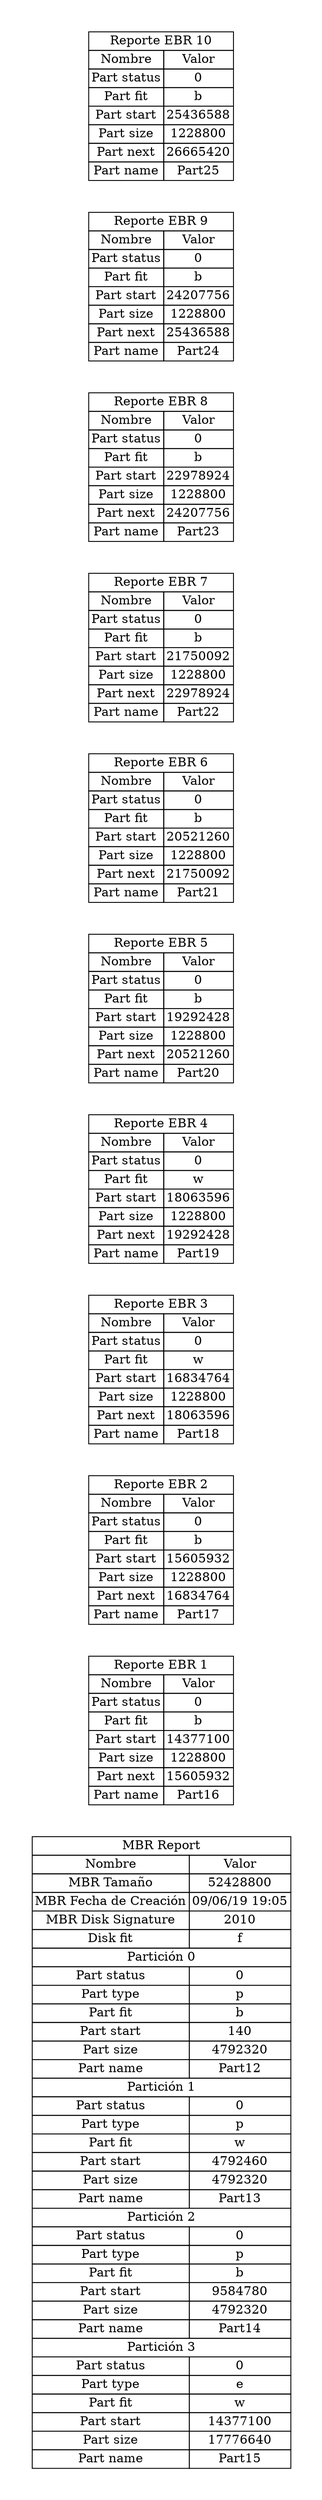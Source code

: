 digraph {
	graph[pad="0.5", nodesep="0.5", ranksep="2"]
	node [shape = plain]
	rankdir = LR
	MBR [label=<
		<table border="0" cellborder="1" cellspacing="0">
			<tr>
				<td colspan="2">MBR Report</td>
			</tr>
			<tr>
				<td>Nombre</td>
				<td>Valor</td>
			</tr>
			<tr>
				<td>MBR Tamaño</td>
				<td>52428800</td>
			</tr>
			<tr>
				<td>MBR Fecha de Creación</td>
				<td>09/06/19 19:05</td>
			</tr>
			<tr>
				<td>MBR Disk Signature</td>
				<td>2010</td>
			</tr>
			<tr>
				<td>Disk fit</td>
				<td>f</td>
			</tr>
			<tr>
				<td colspan="2">Partición 0</td>
			</tr>
			<tr>
				<td>Part status</td>
				<td>0</td>
			</tr>
			<tr>
				<td>Part type</td>
				<td>p</td>
			</tr>
			<tr>
				<td>Part fit</td>
				<td>b</td>
			</tr>
			<tr>
				<td>Part start</td>
				<td>140</td>
			</tr>
			<tr>
				<td>Part size</td>
				<td>4792320</td>
			</tr>
			<tr>
				<td>Part name</td>
				<td>Part12</td>
			</tr>
			<tr>
				<td colspan="2">Partición 1</td>
			</tr>
			<tr>
				<td>Part status</td>
				<td>0</td>
			</tr>
			<tr>
				<td>Part type</td>
				<td>p</td>
			</tr>
			<tr>
				<td>Part fit</td>
				<td>w</td>
			</tr>
			<tr>
				<td>Part start</td>
				<td>4792460</td>
			</tr>
			<tr>
				<td>Part size</td>
				<td>4792320</td>
			</tr>
			<tr>
				<td>Part name</td>
				<td>Part13</td>
			</tr>
			<tr>
				<td colspan="2">Partición 2</td>
			</tr>
			<tr>
				<td>Part status</td>
				<td>0</td>
			</tr>
			<tr>
				<td>Part type</td>
				<td>p</td>
			</tr>
			<tr>
				<td>Part fit</td>
				<td>b</td>
			</tr>
			<tr>
				<td>Part start</td>
				<td>9584780</td>
			</tr>
			<tr>
				<td>Part size</td>
				<td>4792320</td>
			</tr>
			<tr>
				<td>Part name</td>
				<td>Part14</td>
			</tr>
			<tr>
				<td colspan="2">Partición 3</td>
			</tr>
			<tr>
				<td>Part status</td>
				<td>0</td>
			</tr>
			<tr>
				<td>Part type</td>
				<td>e</td>
			</tr>
			<tr>
				<td>Part fit</td>
				<td>w</td>
			</tr>
			<tr>
				<td>Part start</td>
				<td>14377100</td>
			</tr>
			<tr>
				<td>Part size</td>
				<td>17776640</td>
			</tr>
			<tr>
				<td>Part name</td>
				<td>Part15</td>
			</tr>
		</table>
	>]
	EBR1 [label=<
		<table border="0" cellborder="1" cellspacing="0">
			<tr>
				<td colspan="2">Reporte EBR 1</td>
			</tr>
			<tr>
				<td>Nombre</td>
				<td>Valor</td>
			</tr>
			<tr>
				<td>Part status</td>
				<td>0</td>
			</tr>
			<tr>
				<td>Part fit</td>
				<td>b</td>
			</tr>
			<tr>
				<td>Part start</td>
				<td>14377100</td>
			</tr>
			<tr>
				<td>Part size</td>
				<td>1228800</td>
			</tr>
			<tr>
				<td>Part next</td>
				<td>15605932</td>
			</tr>
			<tr>
				<td>Part name</td>
				<td>Part16</td>
			</tr>
		</table>
	>]
	EBR2 [label=<
		<table border="0" cellborder="1" cellspacing="0">
			<tr>
				<td colspan="2">Reporte EBR 2</td>
			</tr>
			<tr>
				<td>Nombre</td>
				<td>Valor</td>
			</tr>
			<tr>
				<td>Part status</td>
				<td>0</td>
			</tr>
			<tr>
				<td>Part fit</td>
				<td>b</td>
			</tr>
			<tr>
				<td>Part start</td>
				<td>15605932</td>
			</tr>
			<tr>
				<td>Part size</td>
				<td>1228800</td>
			</tr>
			<tr>
				<td>Part next</td>
				<td>16834764</td>
			</tr>
			<tr>
				<td>Part name</td>
				<td>Part17</td>
			</tr>
		</table>
	>]
	EBR3 [label=<
		<table border="0" cellborder="1" cellspacing="0">
			<tr>
				<td colspan="2">Reporte EBR 3</td>
			</tr>
			<tr>
				<td>Nombre</td>
				<td>Valor</td>
			</tr>
			<tr>
				<td>Part status</td>
				<td>0</td>
			</tr>
			<tr>
				<td>Part fit</td>
				<td>w</td>
			</tr>
			<tr>
				<td>Part start</td>
				<td>16834764</td>
			</tr>
			<tr>
				<td>Part size</td>
				<td>1228800</td>
			</tr>
			<tr>
				<td>Part next</td>
				<td>18063596</td>
			</tr>
			<tr>
				<td>Part name</td>
				<td>Part18</td>
			</tr>
		</table>
	>]
	EBR4 [label=<
		<table border="0" cellborder="1" cellspacing="0">
			<tr>
				<td colspan="2">Reporte EBR 4</td>
			</tr>
			<tr>
				<td>Nombre</td>
				<td>Valor</td>
			</tr>
			<tr>
				<td>Part status</td>
				<td>0</td>
			</tr>
			<tr>
				<td>Part fit</td>
				<td>w</td>
			</tr>
			<tr>
				<td>Part start</td>
				<td>18063596</td>
			</tr>
			<tr>
				<td>Part size</td>
				<td>1228800</td>
			</tr>
			<tr>
				<td>Part next</td>
				<td>19292428</td>
			</tr>
			<tr>
				<td>Part name</td>
				<td>Part19</td>
			</tr>
		</table>
	>]
	EBR5 [label=<
		<table border="0" cellborder="1" cellspacing="0">
			<tr>
				<td colspan="2">Reporte EBR 5</td>
			</tr>
			<tr>
				<td>Nombre</td>
				<td>Valor</td>
			</tr>
			<tr>
				<td>Part status</td>
				<td>0</td>
			</tr>
			<tr>
				<td>Part fit</td>
				<td>b</td>
			</tr>
			<tr>
				<td>Part start</td>
				<td>19292428</td>
			</tr>
			<tr>
				<td>Part size</td>
				<td>1228800</td>
			</tr>
			<tr>
				<td>Part next</td>
				<td>20521260</td>
			</tr>
			<tr>
				<td>Part name</td>
				<td>Part20</td>
			</tr>
		</table>
	>]
	EBR6 [label=<
		<table border="0" cellborder="1" cellspacing="0">
			<tr>
				<td colspan="2">Reporte EBR 6</td>
			</tr>
			<tr>
				<td>Nombre</td>
				<td>Valor</td>
			</tr>
			<tr>
				<td>Part status</td>
				<td>0</td>
			</tr>
			<tr>
				<td>Part fit</td>
				<td>b</td>
			</tr>
			<tr>
				<td>Part start</td>
				<td>20521260</td>
			</tr>
			<tr>
				<td>Part size</td>
				<td>1228800</td>
			</tr>
			<tr>
				<td>Part next</td>
				<td>21750092</td>
			</tr>
			<tr>
				<td>Part name</td>
				<td>Part21</td>
			</tr>
		</table>
	>]
	EBR7 [label=<
		<table border="0" cellborder="1" cellspacing="0">
			<tr>
				<td colspan="2">Reporte EBR 7</td>
			</tr>
			<tr>
				<td>Nombre</td>
				<td>Valor</td>
			</tr>
			<tr>
				<td>Part status</td>
				<td>0</td>
			</tr>
			<tr>
				<td>Part fit</td>
				<td>b</td>
			</tr>
			<tr>
				<td>Part start</td>
				<td>21750092</td>
			</tr>
			<tr>
				<td>Part size</td>
				<td>1228800</td>
			</tr>
			<tr>
				<td>Part next</td>
				<td>22978924</td>
			</tr>
			<tr>
				<td>Part name</td>
				<td>Part22</td>
			</tr>
		</table>
	>]
	EBR8 [label=<
		<table border="0" cellborder="1" cellspacing="0">
			<tr>
				<td colspan="2">Reporte EBR 8</td>
			</tr>
			<tr>
				<td>Nombre</td>
				<td>Valor</td>
			</tr>
			<tr>
				<td>Part status</td>
				<td>0</td>
			</tr>
			<tr>
				<td>Part fit</td>
				<td>b</td>
			</tr>
			<tr>
				<td>Part start</td>
				<td>22978924</td>
			</tr>
			<tr>
				<td>Part size</td>
				<td>1228800</td>
			</tr>
			<tr>
				<td>Part next</td>
				<td>24207756</td>
			</tr>
			<tr>
				<td>Part name</td>
				<td>Part23</td>
			</tr>
		</table>
	>]
	EBR9 [label=<
		<table border="0" cellborder="1" cellspacing="0">
			<tr>
				<td colspan="2">Reporte EBR 9</td>
			</tr>
			<tr>
				<td>Nombre</td>
				<td>Valor</td>
			</tr>
			<tr>
				<td>Part status</td>
				<td>0</td>
			</tr>
			<tr>
				<td>Part fit</td>
				<td>b</td>
			</tr>
			<tr>
				<td>Part start</td>
				<td>24207756</td>
			</tr>
			<tr>
				<td>Part size</td>
				<td>1228800</td>
			</tr>
			<tr>
				<td>Part next</td>
				<td>25436588</td>
			</tr>
			<tr>
				<td>Part name</td>
				<td>Part24</td>
			</tr>
		</table>
	>]
	EBR10 [label=<
		<table border="0" cellborder="1" cellspacing="0">
			<tr>
				<td colspan="2">Reporte EBR 10</td>
			</tr>
			<tr>
				<td>Nombre</td>
				<td>Valor</td>
			</tr>
			<tr>
				<td>Part status</td>
				<td>0</td>
			</tr>
			<tr>
				<td>Part fit</td>
				<td>b</td>
			</tr>
			<tr>
				<td>Part start</td>
				<td>25436588</td>
			</tr>
			<tr>
				<td>Part size</td>
				<td>1228800</td>
			</tr>
			<tr>
				<td>Part next</td>
				<td>26665420</td>
			</tr>
			<tr>
				<td>Part name</td>
				<td>Part25</td>
			</tr>
		</table>
	>]
}